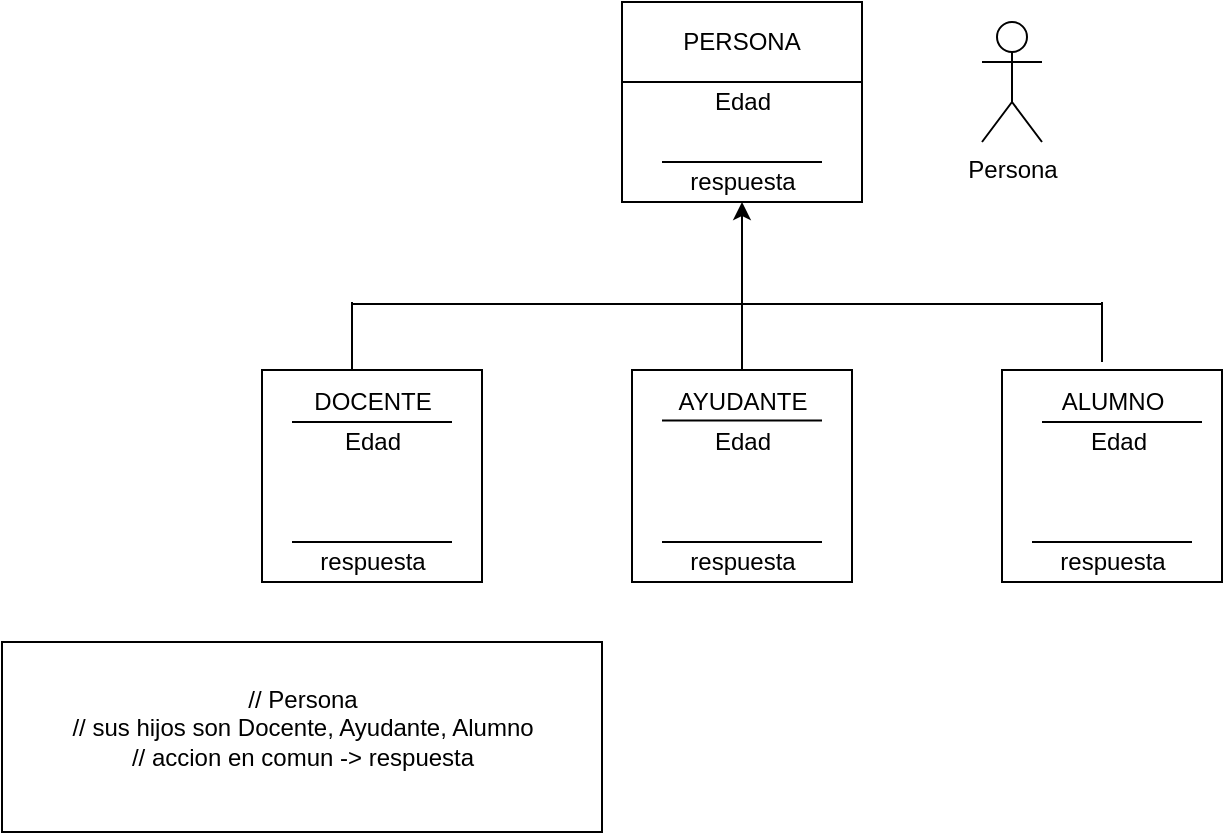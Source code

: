 <mxfile>
    <diagram id="GFNAAOco0nRqh7GdMf-N" name="Página-1">
        <mxGraphModel dx="778" dy="545" grid="1" gridSize="10" guides="1" tooltips="1" connect="1" arrows="1" fold="1" page="1" pageScale="1" pageWidth="1100" pageHeight="850" math="0" shadow="0">
            <root>
                <mxCell id="0"/>
                <mxCell id="1" parent="0"/>
                <mxCell id="2" value="PERSONA" style="rounded=0;whiteSpace=wrap;html=1;" vertex="1" parent="1">
                    <mxGeometry x="470" y="10" width="120" height="40" as="geometry"/>
                </mxCell>
                <mxCell id="3" value="" style="rounded=0;whiteSpace=wrap;html=1;" vertex="1" parent="1">
                    <mxGeometry x="290" y="194" width="110" height="106" as="geometry"/>
                </mxCell>
                <mxCell id="13" value="" style="endArrow=none;html=1;" edge="1" parent="1">
                    <mxGeometry width="50" height="50" relative="1" as="geometry">
                        <mxPoint x="470" y="102" as="sourcePoint"/>
                        <mxPoint x="590" y="102" as="targetPoint"/>
                        <Array as="points">
                            <mxPoint x="590" y="102"/>
                        </Array>
                    </mxGeometry>
                </mxCell>
                <mxCell id="20" value="" style="endArrow=none;html=1;" edge="1" parent="1">
                    <mxGeometry width="50" height="50" relative="1" as="geometry">
                        <mxPoint x="335" y="194" as="sourcePoint"/>
                        <mxPoint x="335" y="160" as="targetPoint"/>
                    </mxGeometry>
                </mxCell>
                <mxCell id="21" value="" style="endArrow=none;html=1;" edge="1" parent="1">
                    <mxGeometry width="50" height="50" relative="1" as="geometry">
                        <mxPoint x="335" y="161" as="sourcePoint"/>
                        <mxPoint x="710" y="161" as="targetPoint"/>
                    </mxGeometry>
                </mxCell>
                <mxCell id="22" value="" style="endArrow=none;html=1;" edge="1" parent="1">
                    <mxGeometry width="50" height="50" relative="1" as="geometry">
                        <mxPoint x="710" y="190" as="sourcePoint"/>
                        <mxPoint x="710" y="160" as="targetPoint"/>
                    </mxGeometry>
                </mxCell>
                <mxCell id="23" value="" style="endArrow=classic;html=1;entryX=0.5;entryY=1;entryDx=0;entryDy=0;exitX=0.5;exitY=0;exitDx=0;exitDy=0;" edge="1" parent="1" target="24">
                    <mxGeometry width="50" height="50" relative="1" as="geometry">
                        <mxPoint x="530" y="194" as="sourcePoint"/>
                        <mxPoint x="530.28" y="139.82" as="targetPoint"/>
                    </mxGeometry>
                </mxCell>
                <mxCell id="24" value="" style="rounded=0;whiteSpace=wrap;html=1;" vertex="1" parent="1">
                    <mxGeometry x="470" y="50" width="120" height="60" as="geometry"/>
                </mxCell>
                <mxCell id="25" value="respuesta" style="text;html=1;align=center;verticalAlign=middle;resizable=0;points=[];autosize=1;strokeColor=none;fillColor=none;" vertex="1" parent="1">
                    <mxGeometry x="495" y="90" width="70" height="20" as="geometry"/>
                </mxCell>
                <mxCell id="27" value="" style="endArrow=none;html=1;" edge="1" parent="1">
                    <mxGeometry width="50" height="50" relative="1" as="geometry">
                        <mxPoint x="490" y="90" as="sourcePoint"/>
                        <mxPoint x="570" y="90" as="targetPoint"/>
                    </mxGeometry>
                </mxCell>
                <mxCell id="29" value="" style="rounded=0;whiteSpace=wrap;html=1;" vertex="1" parent="1">
                    <mxGeometry x="475" y="194" width="110" height="106" as="geometry"/>
                </mxCell>
                <mxCell id="30" value="" style="rounded=0;whiteSpace=wrap;html=1;" vertex="1" parent="1">
                    <mxGeometry x="660" y="194" width="110" height="106" as="geometry"/>
                </mxCell>
                <mxCell id="32" value="respuesta" style="text;html=1;align=center;verticalAlign=middle;resizable=0;points=[];autosize=1;strokeColor=none;fillColor=none;" vertex="1" parent="1">
                    <mxGeometry x="310" y="280" width="70" height="20" as="geometry"/>
                </mxCell>
                <mxCell id="33" value="" style="endArrow=none;html=1;" edge="1" parent="1">
                    <mxGeometry width="50" height="50" relative="1" as="geometry">
                        <mxPoint x="305" y="280" as="sourcePoint"/>
                        <mxPoint x="385" y="280" as="targetPoint"/>
                    </mxGeometry>
                </mxCell>
                <mxCell id="34" value="respuesta" style="text;html=1;align=center;verticalAlign=middle;resizable=0;points=[];autosize=1;strokeColor=none;fillColor=none;" vertex="1" parent="1">
                    <mxGeometry x="495" y="280" width="70" height="20" as="geometry"/>
                </mxCell>
                <mxCell id="35" value="" style="endArrow=none;html=1;" edge="1" parent="1">
                    <mxGeometry width="50" height="50" relative="1" as="geometry">
                        <mxPoint x="490" y="280" as="sourcePoint"/>
                        <mxPoint x="570" y="280" as="targetPoint"/>
                    </mxGeometry>
                </mxCell>
                <mxCell id="36" value="respuesta" style="text;html=1;align=center;verticalAlign=middle;resizable=0;points=[];autosize=1;strokeColor=none;fillColor=none;" vertex="1" parent="1">
                    <mxGeometry x="680" y="280" width="70" height="20" as="geometry"/>
                </mxCell>
                <mxCell id="37" value="" style="endArrow=none;html=1;" edge="1" parent="1">
                    <mxGeometry width="50" height="50" relative="1" as="geometry">
                        <mxPoint x="675" y="280" as="sourcePoint"/>
                        <mxPoint x="755" y="280" as="targetPoint"/>
                    </mxGeometry>
                </mxCell>
                <mxCell id="38" value="DOCENTE" style="text;html=1;align=center;verticalAlign=middle;resizable=0;points=[];autosize=1;strokeColor=none;fillColor=none;" vertex="1" parent="1">
                    <mxGeometry x="310" y="200" width="70" height="20" as="geometry"/>
                </mxCell>
                <mxCell id="41" value="AYUDANTE" style="text;html=1;align=center;verticalAlign=middle;resizable=0;points=[];autosize=1;strokeColor=none;fillColor=none;" vertex="1" parent="1">
                    <mxGeometry x="490" y="200" width="80" height="20" as="geometry"/>
                </mxCell>
                <mxCell id="42" value="ALUMNO" style="text;html=1;align=center;verticalAlign=middle;resizable=0;points=[];autosize=1;strokeColor=none;fillColor=none;" vertex="1" parent="1">
                    <mxGeometry x="680" y="200" width="70" height="20" as="geometry"/>
                </mxCell>
                <mxCell id="43" value="" style="endArrow=none;html=1;" edge="1" parent="1">
                    <mxGeometry width="50" height="50" relative="1" as="geometry">
                        <mxPoint x="305" y="220" as="sourcePoint"/>
                        <mxPoint x="385" y="220" as="targetPoint"/>
                        <Array as="points">
                            <mxPoint x="345" y="220"/>
                        </Array>
                    </mxGeometry>
                </mxCell>
                <mxCell id="44" value="" style="endArrow=none;html=1;" edge="1" parent="1">
                    <mxGeometry width="50" height="50" relative="1" as="geometry">
                        <mxPoint x="490" y="219.31" as="sourcePoint"/>
                        <mxPoint x="570" y="219.31" as="targetPoint"/>
                        <Array as="points">
                            <mxPoint x="530" y="219.31"/>
                        </Array>
                    </mxGeometry>
                </mxCell>
                <mxCell id="45" value="" style="endArrow=none;html=1;" edge="1" parent="1">
                    <mxGeometry width="50" height="50" relative="1" as="geometry">
                        <mxPoint x="680" y="220" as="sourcePoint"/>
                        <mxPoint x="760" y="220" as="targetPoint"/>
                        <Array as="points">
                            <mxPoint x="720" y="220"/>
                        </Array>
                    </mxGeometry>
                </mxCell>
                <mxCell id="46" value="Edad" style="text;html=1;align=center;verticalAlign=middle;resizable=0;points=[];autosize=1;strokeColor=none;fillColor=none;" vertex="1" parent="1">
                    <mxGeometry x="510" y="50" width="40" height="20" as="geometry"/>
                </mxCell>
                <mxCell id="47" value="Edad" style="text;html=1;align=center;verticalAlign=middle;resizable=0;points=[];autosize=1;strokeColor=none;fillColor=none;" vertex="1" parent="1">
                    <mxGeometry x="325" y="220" width="40" height="20" as="geometry"/>
                </mxCell>
                <mxCell id="48" value="Edad" style="text;html=1;align=center;verticalAlign=middle;resizable=0;points=[];autosize=1;strokeColor=none;fillColor=none;" vertex="1" parent="1">
                    <mxGeometry x="510" y="220" width="40" height="20" as="geometry"/>
                </mxCell>
                <mxCell id="49" value="Edad" style="text;html=1;align=center;verticalAlign=middle;resizable=0;points=[];autosize=1;strokeColor=none;fillColor=none;" vertex="1" parent="1">
                    <mxGeometry x="698" y="220" width="40" height="20" as="geometry"/>
                </mxCell>
                <mxCell id="50" value="" style="rounded=0;whiteSpace=wrap;html=1;" vertex="1" parent="1">
                    <mxGeometry x="160" y="330" width="300" height="95" as="geometry"/>
                </mxCell>
                <mxCell id="51" value="&lt;div&gt;// Persona&lt;/div&gt;&lt;div&gt;// sus hijos son Docente, Ayudante, Alumno&lt;/div&gt;&lt;div&gt;// accion en comun -&amp;gt; respuesta&lt;/div&gt;&lt;div&gt;&lt;br&gt;&lt;/div&gt;" style="text;html=1;align=center;verticalAlign=middle;resizable=0;points=[];autosize=1;strokeColor=none;fillColor=none;" vertex="1" parent="1">
                    <mxGeometry x="185" y="350" width="250" height="60" as="geometry"/>
                </mxCell>
                <mxCell id="52" value="Persona" style="shape=umlActor;verticalLabelPosition=bottom;verticalAlign=top;html=1;outlineConnect=0;" vertex="1" parent="1">
                    <mxGeometry x="650" y="20" width="30" height="60" as="geometry"/>
                </mxCell>
            </root>
        </mxGraphModel>
    </diagram>
</mxfile>